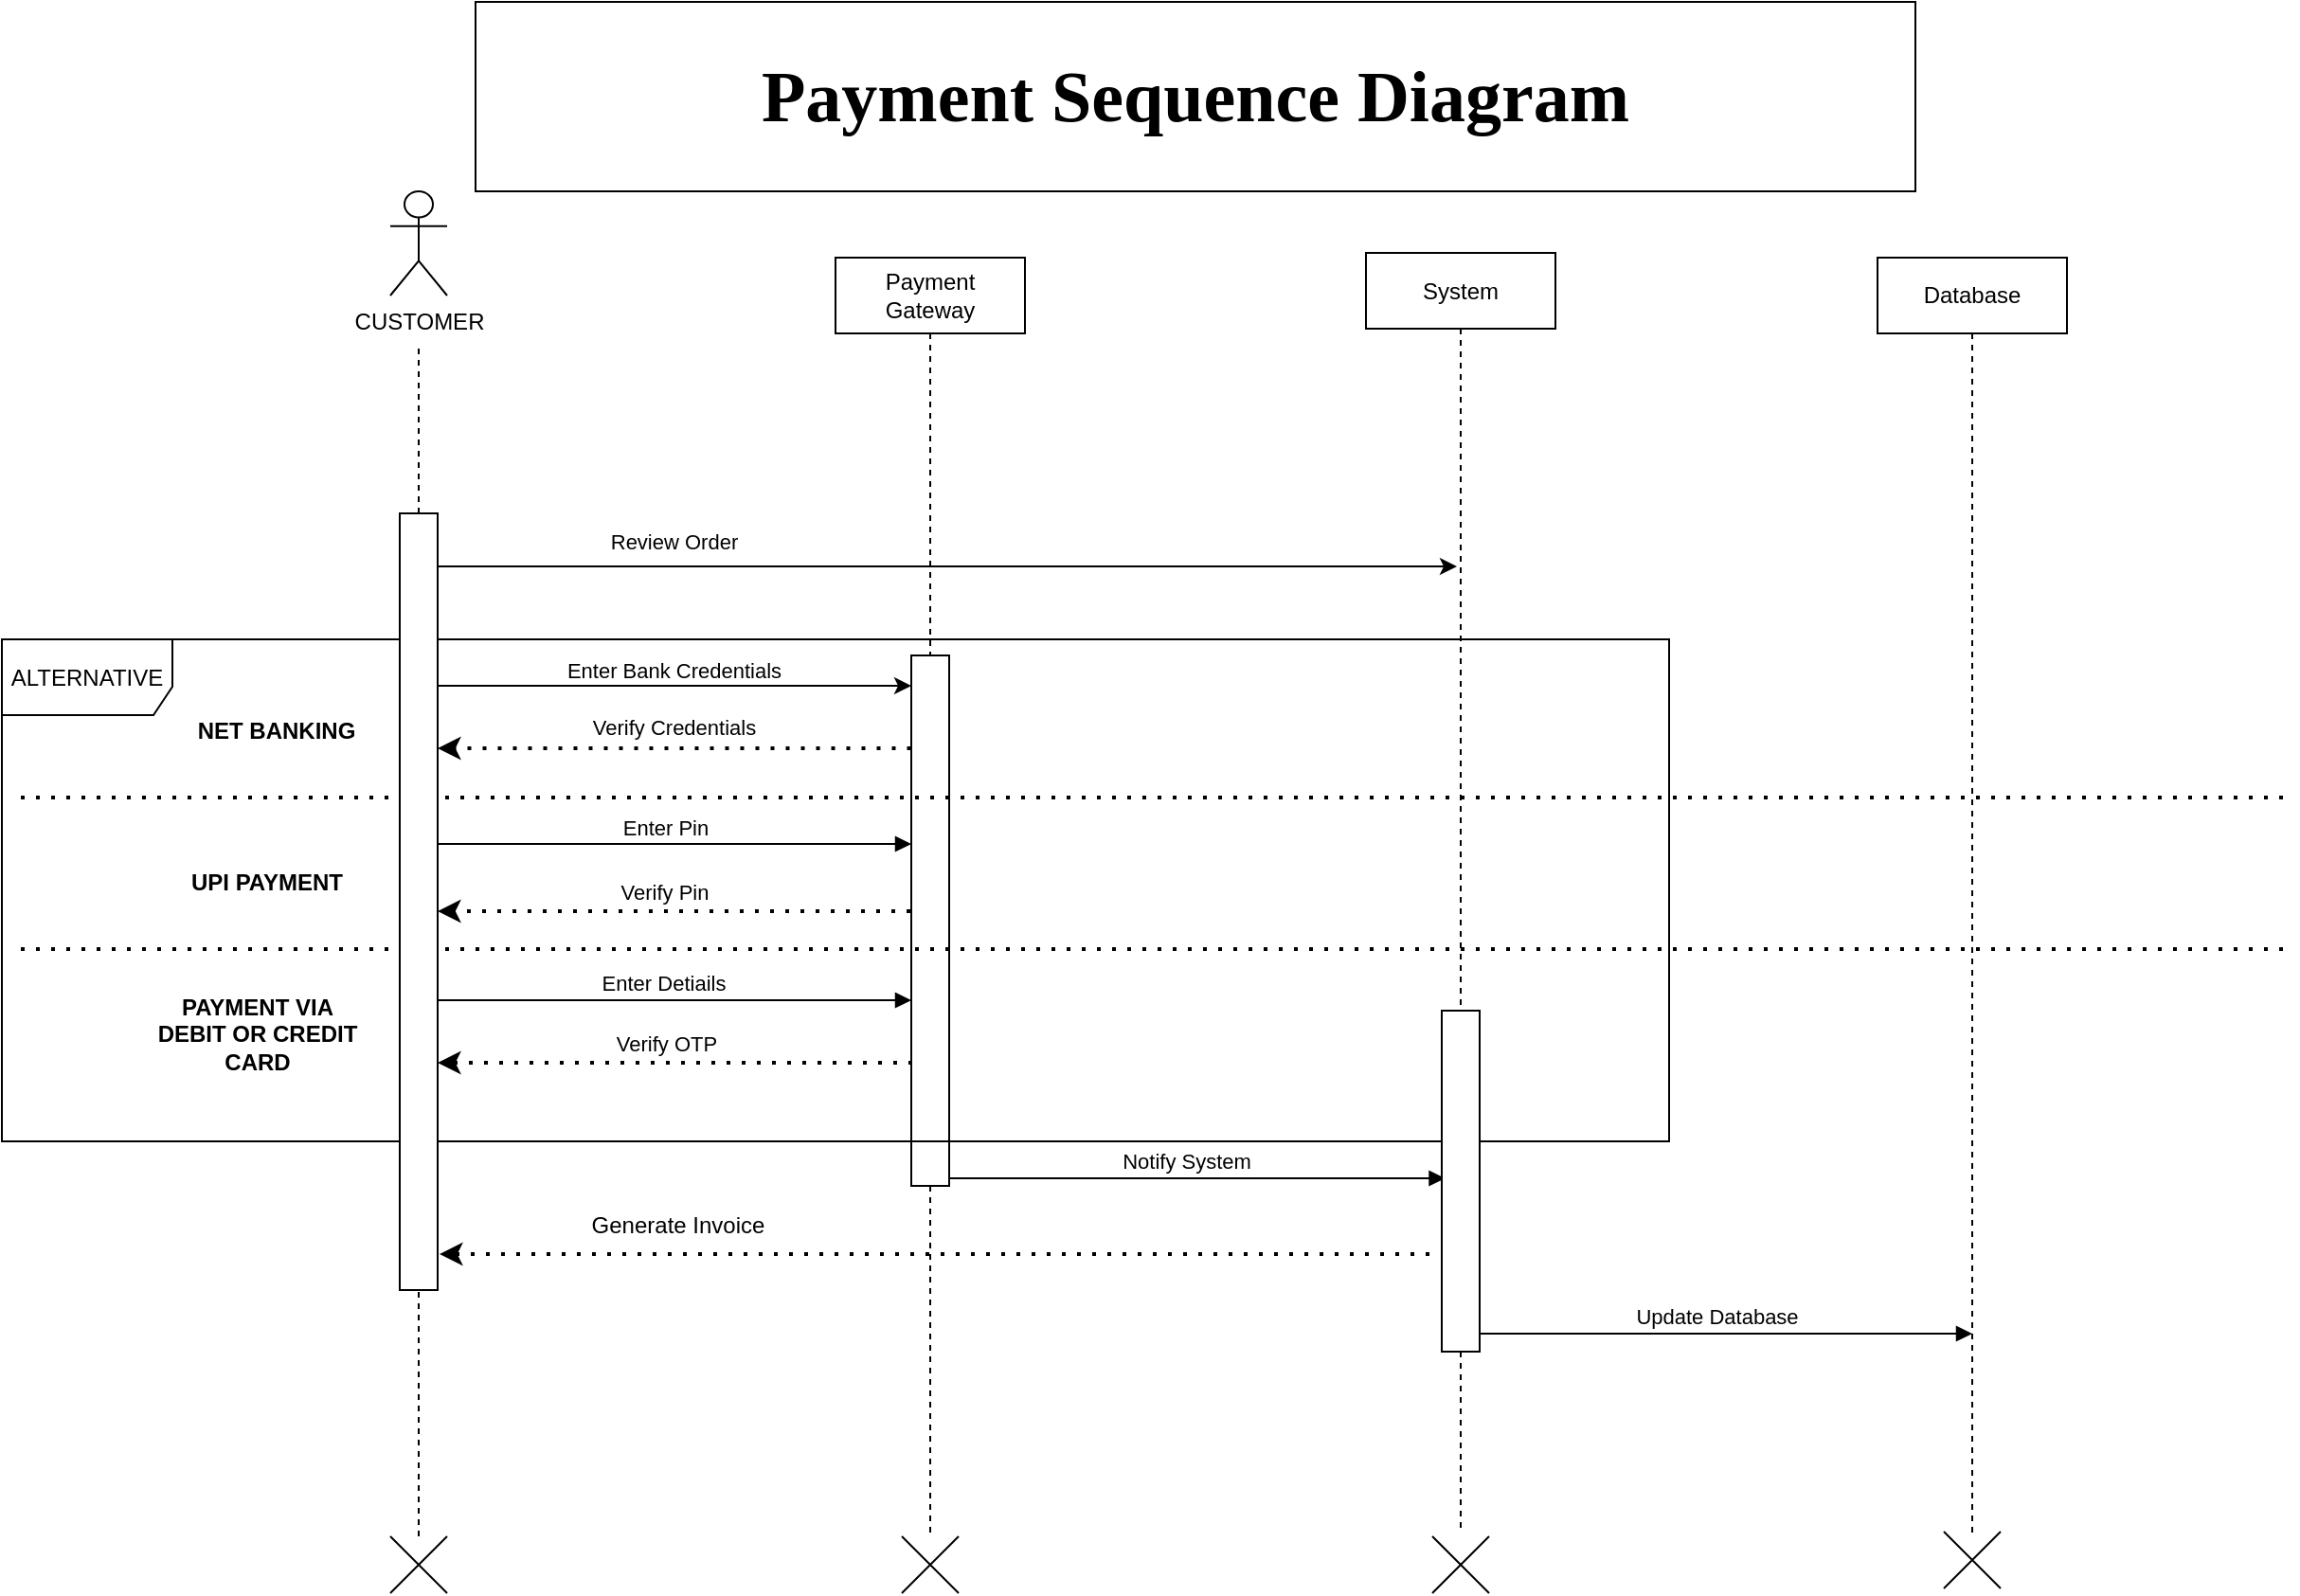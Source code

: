 <mxfile version="20.8.16" type="device"><diagram name="Page-1" id="2YBvvXClWsGukQMizWep"><mxGraphModel dx="1469" dy="934" grid="1" gridSize="10" guides="1" tooltips="1" connect="1" arrows="1" fold="1" page="1" pageScale="1" pageWidth="850" pageHeight="1100" math="0" shadow="0"><root><mxCell id="0"/><mxCell id="1" parent="0"/><mxCell id="I_Dwr3cv51-IxFZl9N-f-1" value="Update Database" style="html=1;verticalAlign=bottom;endArrow=block;edgeStyle=elbowEdgeStyle;elbow=vertical;curved=0;rounded=0;" parent="1" edge="1"><mxGeometry relative="1" as="geometry"><mxPoint x="840" y="763" as="sourcePoint"/><Array as="points"><mxPoint x="945" y="763"/></Array><mxPoint x="1110" y="763" as="targetPoint"/></mxGeometry></mxCell><mxCell id="I_Dwr3cv51-IxFZl9N-f-9" value="Notify System" style="html=1;verticalAlign=bottom;endArrow=block;edgeStyle=elbowEdgeStyle;elbow=vertical;curved=0;rounded=0;exitX=1;exitY=0.953;exitDx=0;exitDy=0;exitPerimeter=0;" parent="1" edge="1"><mxGeometry relative="1" as="geometry"><mxPoint x="559" y="680.96" as="sourcePoint"/><Array as="points"><mxPoint x="679.5" y="681"/></Array><mxPoint x="831.75" y="681" as="targetPoint"/></mxGeometry></mxCell><mxCell id="I_Dwr3cv51-IxFZl9N-f-4" value="" style="endArrow=classic;html=1;rounded=0;" parent="1" source="3QqZYPOq1JB9oC4DTklo-22" edge="1"><mxGeometry width="50" height="50" relative="1" as="geometry"><mxPoint x="577.731" y="358" as="sourcePoint"/><mxPoint x="838" y="358" as="targetPoint"/></mxGeometry></mxCell><mxCell id="aM9ryv3xv72pqoxQDRHE-5" value="Payment&lt;br&gt;Gateway" style="shape=umlLifeline;perimeter=lifelinePerimeter;whiteSpace=wrap;html=1;container=0;dropTarget=0;collapsible=0;recursiveResize=0;outlineConnect=0;portConstraint=eastwest;newEdgeStyle={&quot;edgeStyle&quot;:&quot;elbowEdgeStyle&quot;,&quot;elbow&quot;:&quot;vertical&quot;,&quot;curved&quot;:0,&quot;rounded&quot;:0};" parent="1" vertex="1"><mxGeometry x="510" y="195" width="100" height="675" as="geometry"/></mxCell><mxCell id="PjKioqfTdc8e88qeGrpY-33" value="" style="html=1;points=[];perimeter=orthogonalPerimeter;outlineConnect=0;targetShapes=umlLifeline;portConstraint=eastwest;newEdgeStyle={&quot;edgeStyle&quot;:&quot;elbowEdgeStyle&quot;,&quot;elbow&quot;:&quot;vertical&quot;,&quot;curved&quot;:0,&quot;rounded&quot;:0};" parent="aM9ryv3xv72pqoxQDRHE-5" vertex="1"><mxGeometry x="40" y="210" width="20" height="280" as="geometry"/></mxCell><mxCell id="PjKioqfTdc8e88qeGrpY-8" value="ALTERNATIVE" style="shape=umlFrame;whiteSpace=wrap;html=1;pointerEvents=0;width=90;height=40;" parent="1" vertex="1"><mxGeometry x="70" y="396.5" width="880" height="265" as="geometry"/></mxCell><mxCell id="PjKioqfTdc8e88qeGrpY-10" value="" style="endArrow=none;dashed=1;html=1;dashPattern=1 3;strokeWidth=2;rounded=0;" parent="1" edge="1"><mxGeometry width="50" height="50" relative="1" as="geometry"><mxPoint x="80" y="480" as="sourcePoint"/><mxPoint x="1280" y="480" as="targetPoint"/></mxGeometry></mxCell><mxCell id="PjKioqfTdc8e88qeGrpY-12" value="NET BANKING" style="text;html=1;strokeColor=none;fillColor=none;align=center;verticalAlign=middle;whiteSpace=wrap;rounded=0;fontStyle=1" parent="1" vertex="1"><mxGeometry x="165" y="430" width="100" height="30" as="geometry"/></mxCell><mxCell id="PjKioqfTdc8e88qeGrpY-15" value="" style="endArrow=none;dashed=1;html=1;dashPattern=1 3;strokeWidth=2;rounded=0;" parent="1" edge="1"><mxGeometry width="50" height="50" relative="1" as="geometry"><mxPoint x="80" y="560" as="sourcePoint"/><mxPoint x="1280" y="560" as="targetPoint"/></mxGeometry></mxCell><mxCell id="PjKioqfTdc8e88qeGrpY-16" value="UPI PAYMENT" style="text;html=1;strokeColor=none;fillColor=none;align=center;verticalAlign=middle;whiteSpace=wrap;rounded=0;fontStyle=1" parent="1" vertex="1"><mxGeometry x="160" y="510" width="100" height="30" as="geometry"/></mxCell><mxCell id="PjKioqfTdc8e88qeGrpY-21" value="PAYMENT VIA DEBIT OR CREDIT CARD" style="text;html=1;strokeColor=none;fillColor=none;align=center;verticalAlign=middle;whiteSpace=wrap;rounded=0;fontStyle=1" parent="1" vertex="1"><mxGeometry x="145" y="590" width="120" height="30" as="geometry"/></mxCell><mxCell id="PjKioqfTdc8e88qeGrpY-34" value="Generate Invoice" style="text;html=1;strokeColor=none;fillColor=none;align=center;verticalAlign=middle;whiteSpace=wrap;rounded=0;" parent="1" vertex="1"><mxGeometry x="342.13" y="691" width="170" height="30" as="geometry"/></mxCell><mxCell id="PjKioqfTdc8e88qeGrpY-35" value="" style="endArrow=classic;dashed=1;html=1;dashPattern=1 3;strokeWidth=2;rounded=0;" parent="1" edge="1"><mxGeometry width="50" height="50" relative="1" as="geometry"><mxPoint x="839.5" y="721" as="sourcePoint"/><mxPoint x="301" y="721" as="targetPoint"/><Array as="points"><mxPoint x="388.5" y="721"/></Array></mxGeometry></mxCell><mxCell id="3QqZYPOq1JB9oC4DTklo-1" value="Enter Detiails" style="html=1;verticalAlign=bottom;endArrow=block;edgeStyle=elbowEdgeStyle;elbow=vertical;curved=0;rounded=0;" parent="1" edge="1"><mxGeometry relative="1" as="geometry"><mxPoint x="287.25" y="587" as="sourcePoint"/><Array as="points"><mxPoint x="397.75" y="587"/></Array><mxPoint x="550" y="587" as="targetPoint"/></mxGeometry></mxCell><mxCell id="3QqZYPOq1JB9oC4DTklo-5" value="" style="endArrow=classic;dashed=1;html=1;dashPattern=1 3;strokeWidth=2;rounded=0;" parent="1" target="3QqZYPOq1JB9oC4DTklo-22" edge="1"><mxGeometry width="50" height="50" relative="1" as="geometry"><mxPoint x="549.5" y="540" as="sourcePoint"/><mxPoint x="310" y="538" as="targetPoint"/></mxGeometry></mxCell><mxCell id="3QqZYPOq1JB9oC4DTklo-6" value="&lt;font style=&quot;font-size: 11px;&quot;&gt;Verify Pin&lt;/font&gt;" style="text;html=1;strokeColor=none;fillColor=none;align=center;verticalAlign=middle;whiteSpace=wrap;rounded=0;" parent="1" vertex="1"><mxGeometry x="370" y="515" width="100" height="30" as="geometry"/></mxCell><mxCell id="3QqZYPOq1JB9oC4DTklo-9" value="" style="endArrow=classic;dashed=1;html=1;dashPattern=1 3;strokeWidth=2;rounded=0;" parent="1" target="3QqZYPOq1JB9oC4DTklo-22" edge="1"><mxGeometry width="50" height="50" relative="1" as="geometry"><mxPoint x="549.75" y="454" as="sourcePoint"/><mxPoint x="290.25" y="454" as="targetPoint"/></mxGeometry></mxCell><mxCell id="3QqZYPOq1JB9oC4DTklo-10" value="&lt;span style=&quot;font-size: 11px;&quot;&gt;Verify Credentials&lt;/span&gt;" style="text;html=1;strokeColor=none;fillColor=none;align=center;verticalAlign=middle;whiteSpace=wrap;rounded=0;" parent="1" vertex="1"><mxGeometry x="360" y="428" width="130.25" height="30" as="geometry"/></mxCell><mxCell id="3QqZYPOq1JB9oC4DTklo-12" value="Enter Pin" style="html=1;verticalAlign=bottom;endArrow=block;edgeStyle=elbowEdgeStyle;elbow=vertical;curved=0;rounded=0;" parent="1" edge="1"><mxGeometry relative="1" as="geometry"><mxPoint x="290.13" y="504.5" as="sourcePoint"/><Array as="points"><mxPoint x="400.63" y="504.5"/></Array><mxPoint x="550" y="504" as="targetPoint"/></mxGeometry></mxCell><mxCell id="3QqZYPOq1JB9oC4DTklo-13" value="" style="endArrow=classic;dashed=1;html=1;dashPattern=1 3;strokeWidth=2;rounded=0;" parent="1" target="3QqZYPOq1JB9oC4DTklo-22" edge="1"><mxGeometry width="50" height="50" relative="1" as="geometry"><mxPoint x="550.5" y="620" as="sourcePoint"/><mxPoint x="291.5" y="620" as="targetPoint"/></mxGeometry></mxCell><mxCell id="3QqZYPOq1JB9oC4DTklo-14" value="&lt;font style=&quot;font-size: 11px;&quot;&gt;Verify OTP&lt;/font&gt;" style="text;html=1;strokeColor=none;fillColor=none;align=center;verticalAlign=middle;whiteSpace=wrap;rounded=0;" parent="1" vertex="1"><mxGeometry x="371" y="595" width="100" height="30" as="geometry"/></mxCell><mxCell id="3QqZYPOq1JB9oC4DTklo-15" value="" style="endArrow=classic;html=1;rounded=0;" parent="1" edge="1"><mxGeometry width="50" height="50" relative="1" as="geometry"><mxPoint x="289.731" y="421" as="sourcePoint"/><mxPoint x="550" y="421" as="targetPoint"/></mxGeometry></mxCell><mxCell id="3QqZYPOq1JB9oC4DTklo-16" value="&lt;span style=&quot;font-size: 11px;&quot;&gt;Enter Bank Credentials&lt;/span&gt;" style="text;html=1;strokeColor=none;fillColor=none;align=center;verticalAlign=middle;whiteSpace=wrap;rounded=0;" parent="1" vertex="1"><mxGeometry x="344.88" y="398" width="160.12" height="30" as="geometry"/></mxCell><mxCell id="3QqZYPOq1JB9oC4DTklo-17" value="CUSTOMER" style="shape=umlActor;verticalLabelPosition=bottom;verticalAlign=top;html=1;outlineConnect=0;" parent="1" vertex="1"><mxGeometry x="275" y="160" width="30" height="55" as="geometry"/></mxCell><mxCell id="3QqZYPOq1JB9oC4DTklo-19" value="" style="endArrow=none;dashed=1;html=1;rounded=0;" parent="1" source="3QqZYPOq1JB9oC4DTklo-22" edge="1"><mxGeometry width="50" height="50" relative="1" as="geometry"><mxPoint x="290" y="870" as="sourcePoint"/><mxPoint x="290" y="240" as="targetPoint"/></mxGeometry></mxCell><mxCell id="3QqZYPOq1JB9oC4DTklo-22" value="" style="html=1;points=[];perimeter=orthogonalPerimeter;outlineConnect=0;targetShapes=umlLifeline;portConstraint=eastwest;newEdgeStyle={&quot;edgeStyle&quot;:&quot;elbowEdgeStyle&quot;,&quot;elbow&quot;:&quot;vertical&quot;,&quot;curved&quot;:0,&quot;rounded&quot;:0};" parent="1" vertex="1"><mxGeometry x="280" y="330" width="20" height="410" as="geometry"/></mxCell><mxCell id="3QqZYPOq1JB9oC4DTklo-23" value="" style="endArrow=none;dashed=1;html=1;rounded=0;" parent="1" target="3QqZYPOq1JB9oC4DTklo-22" edge="1"><mxGeometry width="50" height="50" relative="1" as="geometry"><mxPoint x="290" y="870" as="sourcePoint"/><mxPoint x="290" y="260" as="targetPoint"/></mxGeometry></mxCell><mxCell id="Xr08uSzCFWuimMh1Q53s-1" value="&lt;font face=&quot;Comic Sans MS&quot; style=&quot;font-size: 38px;&quot;&gt;&lt;b&gt;Payment Sequence Diagram&lt;/b&gt;&lt;/font&gt;" style="rounded=0;whiteSpace=wrap;html=1;" parent="1" vertex="1"><mxGeometry x="320" y="60" width="760" height="100" as="geometry"/></mxCell><mxCell id="8YADFimgWxwAFmHF2M4l-1" value="System" style="shape=umlLifeline;perimeter=lifelinePerimeter;whiteSpace=wrap;html=1;container=0;dropTarget=0;collapsible=0;recursiveResize=0;outlineConnect=0;portConstraint=eastwest;newEdgeStyle={&quot;edgeStyle&quot;:&quot;elbowEdgeStyle&quot;,&quot;elbow&quot;:&quot;vertical&quot;,&quot;curved&quot;:0,&quot;rounded&quot;:0};" parent="1" vertex="1"><mxGeometry x="790" y="192.5" width="100" height="675" as="geometry"/></mxCell><mxCell id="I_Dwr3cv51-IxFZl9N-f-11" value="" style="html=1;points=[];perimeter=orthogonalPerimeter;outlineConnect=0;targetShapes=umlLifeline;portConstraint=eastwest;newEdgeStyle={&quot;edgeStyle&quot;:&quot;elbowEdgeStyle&quot;,&quot;elbow&quot;:&quot;vertical&quot;,&quot;curved&quot;:0,&quot;rounded&quot;:0};" parent="8YADFimgWxwAFmHF2M4l-1" vertex="1"><mxGeometry x="40" y="400" width="20" height="180" as="geometry"/></mxCell><mxCell id="I_Dwr3cv51-IxFZl9N-f-2" value="Database" style="shape=umlLifeline;perimeter=lifelinePerimeter;whiteSpace=wrap;html=1;container=0;dropTarget=0;collapsible=0;recursiveResize=0;outlineConnect=0;portConstraint=eastwest;newEdgeStyle={&quot;edgeStyle&quot;:&quot;elbowEdgeStyle&quot;,&quot;elbow&quot;:&quot;vertical&quot;,&quot;curved&quot;:0,&quot;rounded&quot;:0};" parent="1" vertex="1"><mxGeometry x="1060" y="195" width="100" height="675" as="geometry"/></mxCell><mxCell id="I_Dwr3cv51-IxFZl9N-f-6" value="&lt;span style=&quot;font-size: 11px;&quot;&gt;Review Order&lt;/span&gt;" style="text;html=1;strokeColor=none;fillColor=none;align=center;verticalAlign=middle;whiteSpace=wrap;rounded=0;" parent="1" vertex="1"><mxGeometry x="344.88" y="330" width="160.12" height="30" as="geometry"/></mxCell><mxCell id="I_Dwr3cv51-IxFZl9N-f-12" value="" style="shape=umlDestroy;html=1;" parent="1" vertex="1"><mxGeometry x="275" y="870" width="30" height="30" as="geometry"/></mxCell><mxCell id="I_Dwr3cv51-IxFZl9N-f-13" value="" style="shape=umlDestroy;html=1;" parent="1" vertex="1"><mxGeometry x="545" y="870" width="30" height="30" as="geometry"/></mxCell><mxCell id="I_Dwr3cv51-IxFZl9N-f-14" value="" style="shape=umlDestroy;html=1;" parent="1" vertex="1"><mxGeometry x="825" y="870" width="30" height="30" as="geometry"/></mxCell><mxCell id="I_Dwr3cv51-IxFZl9N-f-15" value="" style="shape=umlDestroy;html=1;" parent="1" vertex="1"><mxGeometry x="1095" y="867.5" width="30" height="30" as="geometry"/></mxCell></root></mxGraphModel></diagram></mxfile>
